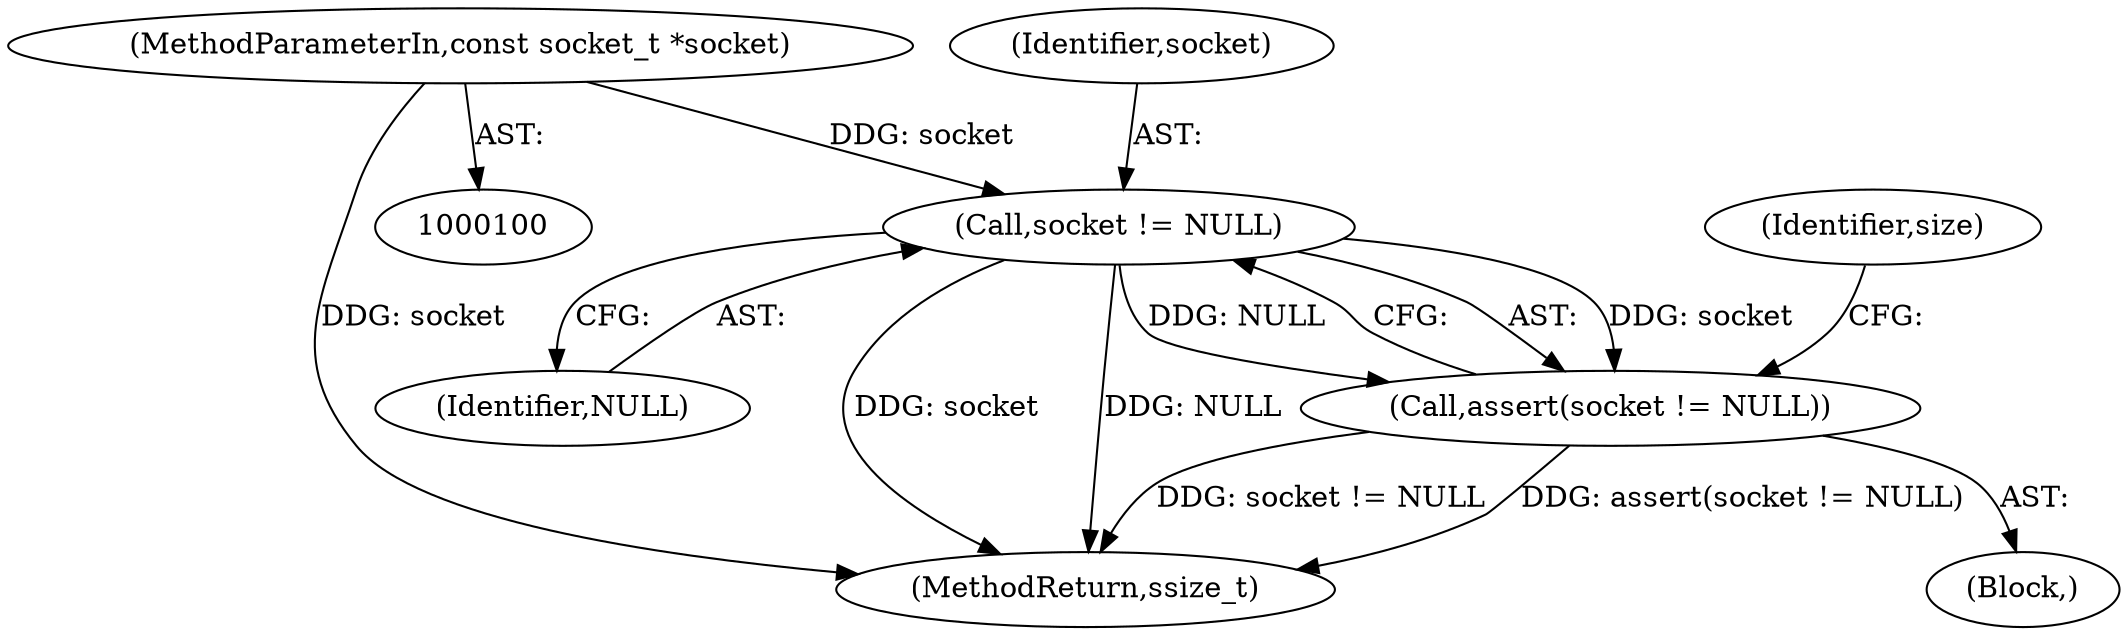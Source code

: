 digraph "0_Android_472271b153c5dc53c28beac55480a8d8434b2d5c_62@API" {
"1000104" [label="(Call,socket != NULL)"];
"1000101" [label="(MethodParameterIn,const socket_t *socket)"];
"1000103" [label="(Call,assert(socket != NULL))"];
"1000104" [label="(Call,socket != NULL)"];
"1000102" [label="(Block,)"];
"1000109" [label="(Identifier,size)"];
"1000106" [label="(Identifier,NULL)"];
"1000105" [label="(Identifier,socket)"];
"1000128" [label="(MethodReturn,ssize_t)"];
"1000101" [label="(MethodParameterIn,const socket_t *socket)"];
"1000103" [label="(Call,assert(socket != NULL))"];
"1000104" -> "1000103"  [label="AST: "];
"1000104" -> "1000106"  [label="CFG: "];
"1000105" -> "1000104"  [label="AST: "];
"1000106" -> "1000104"  [label="AST: "];
"1000103" -> "1000104"  [label="CFG: "];
"1000104" -> "1000128"  [label="DDG: socket"];
"1000104" -> "1000128"  [label="DDG: NULL"];
"1000104" -> "1000103"  [label="DDG: socket"];
"1000104" -> "1000103"  [label="DDG: NULL"];
"1000101" -> "1000104"  [label="DDG: socket"];
"1000101" -> "1000100"  [label="AST: "];
"1000101" -> "1000128"  [label="DDG: socket"];
"1000103" -> "1000102"  [label="AST: "];
"1000109" -> "1000103"  [label="CFG: "];
"1000103" -> "1000128"  [label="DDG: socket != NULL"];
"1000103" -> "1000128"  [label="DDG: assert(socket != NULL)"];
}
